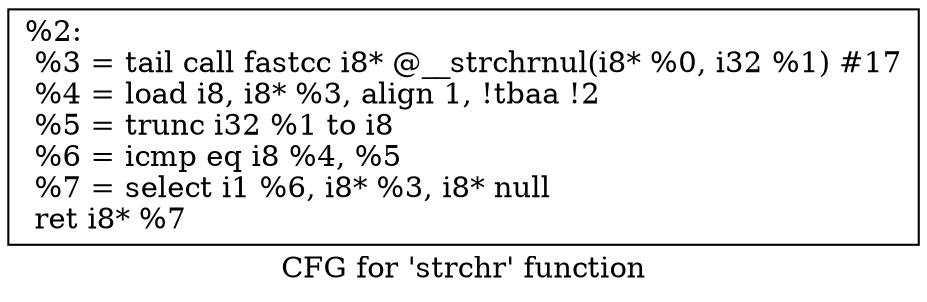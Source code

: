 digraph "CFG for 'strchr' function" {
	label="CFG for 'strchr' function";

	Node0x1084f50 [shape=record,label="{%2:\l  %3 = tail call fastcc i8* @__strchrnul(i8* %0, i32 %1) #17\l  %4 = load i8, i8* %3, align 1, !tbaa !2\l  %5 = trunc i32 %1 to i8\l  %6 = icmp eq i8 %4, %5\l  %7 = select i1 %6, i8* %3, i8* null\l  ret i8* %7\l}"];
}
